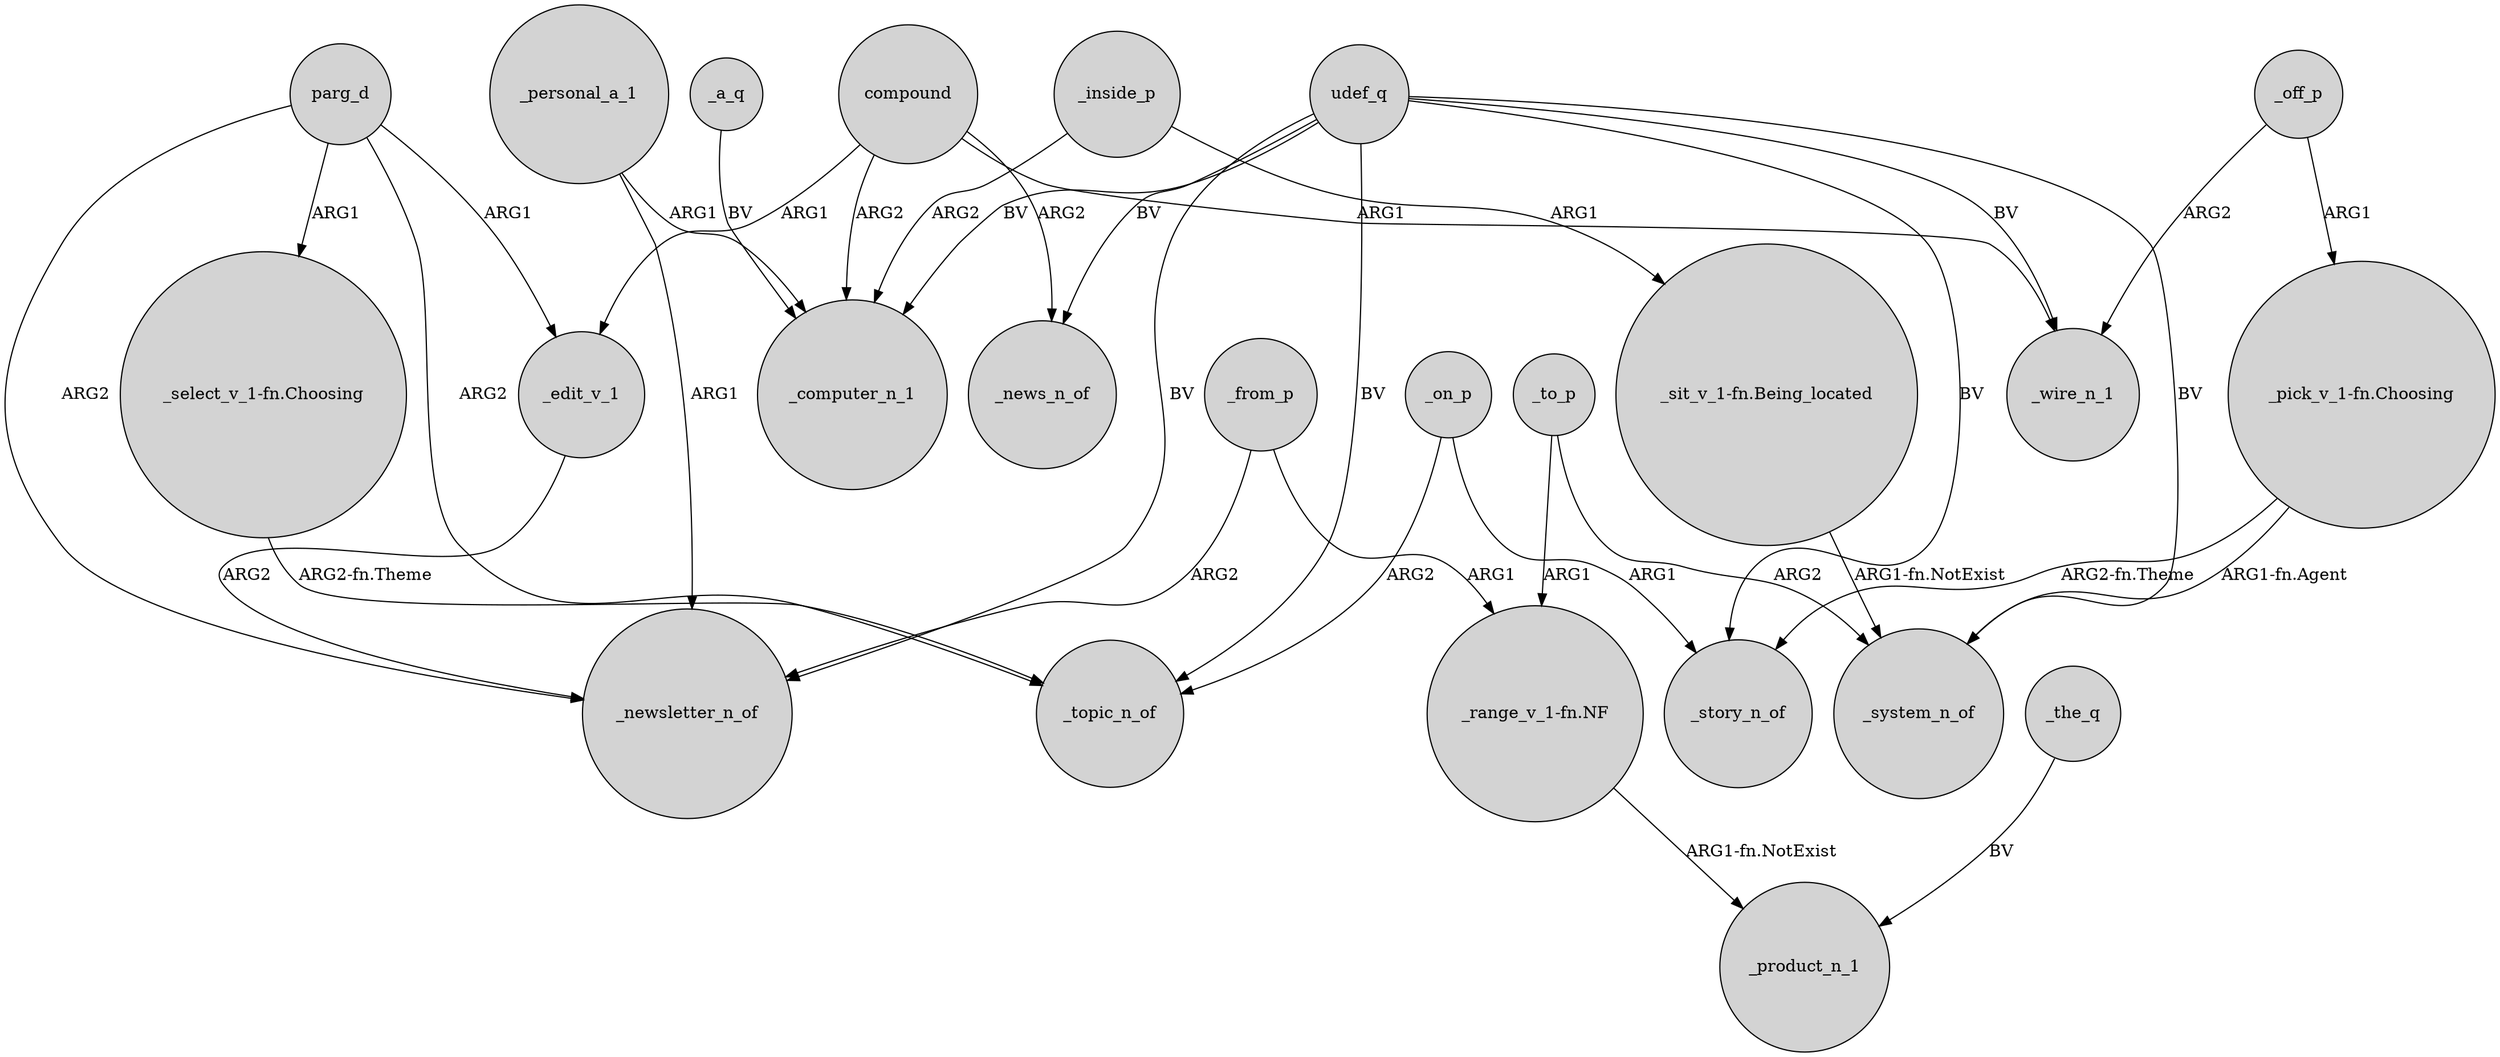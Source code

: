 digraph {
	node [shape=circle style=filled]
	_a_q -> _computer_n_1 [label=BV]
	parg_d -> _topic_n_of [label=ARG2]
	compound -> _edit_v_1 [label=ARG1]
	"_pick_v_1-fn.Choosing" -> _story_n_of [label="ARG2-fn.Theme"]
	_to_p -> _system_n_of [label=ARG2]
	udef_q -> _newsletter_n_of [label=BV]
	_inside_p -> _computer_n_1 [label=ARG2]
	udef_q -> _story_n_of [label=BV]
	parg_d -> _newsletter_n_of [label=ARG2]
	"_range_v_1-fn.NF" -> _product_n_1 [label="ARG1-fn.NotExist"]
	udef_q -> _wire_n_1 [label=BV]
	_from_p -> _newsletter_n_of [label=ARG2]
	_on_p -> _topic_n_of [label=ARG2]
	_off_p -> _wire_n_1 [label=ARG2]
	udef_q -> _system_n_of [label=BV]
	_to_p -> "_range_v_1-fn.NF" [label=ARG1]
	parg_d -> "_select_v_1-fn.Choosing" [label=ARG1]
	udef_q -> _computer_n_1 [label=BV]
	compound -> _computer_n_1 [label=ARG2]
	udef_q -> _topic_n_of [label=BV]
	_personal_a_1 -> _newsletter_n_of [label=ARG1]
	"_sit_v_1-fn.Being_located" -> _system_n_of [label="ARG1-fn.NotExist"]
	_inside_p -> "_sit_v_1-fn.Being_located" [label=ARG1]
	_personal_a_1 -> _computer_n_1 [label=ARG1]
	"_pick_v_1-fn.Choosing" -> _system_n_of [label="ARG1-fn.Agent"]
	compound -> _news_n_of [label=ARG2]
	_edit_v_1 -> _newsletter_n_of [label=ARG2]
	_on_p -> _story_n_of [label=ARG1]
	_the_q -> _product_n_1 [label=BV]
	udef_q -> _news_n_of [label=BV]
	_off_p -> "_pick_v_1-fn.Choosing" [label=ARG1]
	parg_d -> _edit_v_1 [label=ARG1]
	_from_p -> "_range_v_1-fn.NF" [label=ARG1]
	compound -> _wire_n_1 [label=ARG1]
	"_select_v_1-fn.Choosing" -> _topic_n_of [label="ARG2-fn.Theme"]
}

